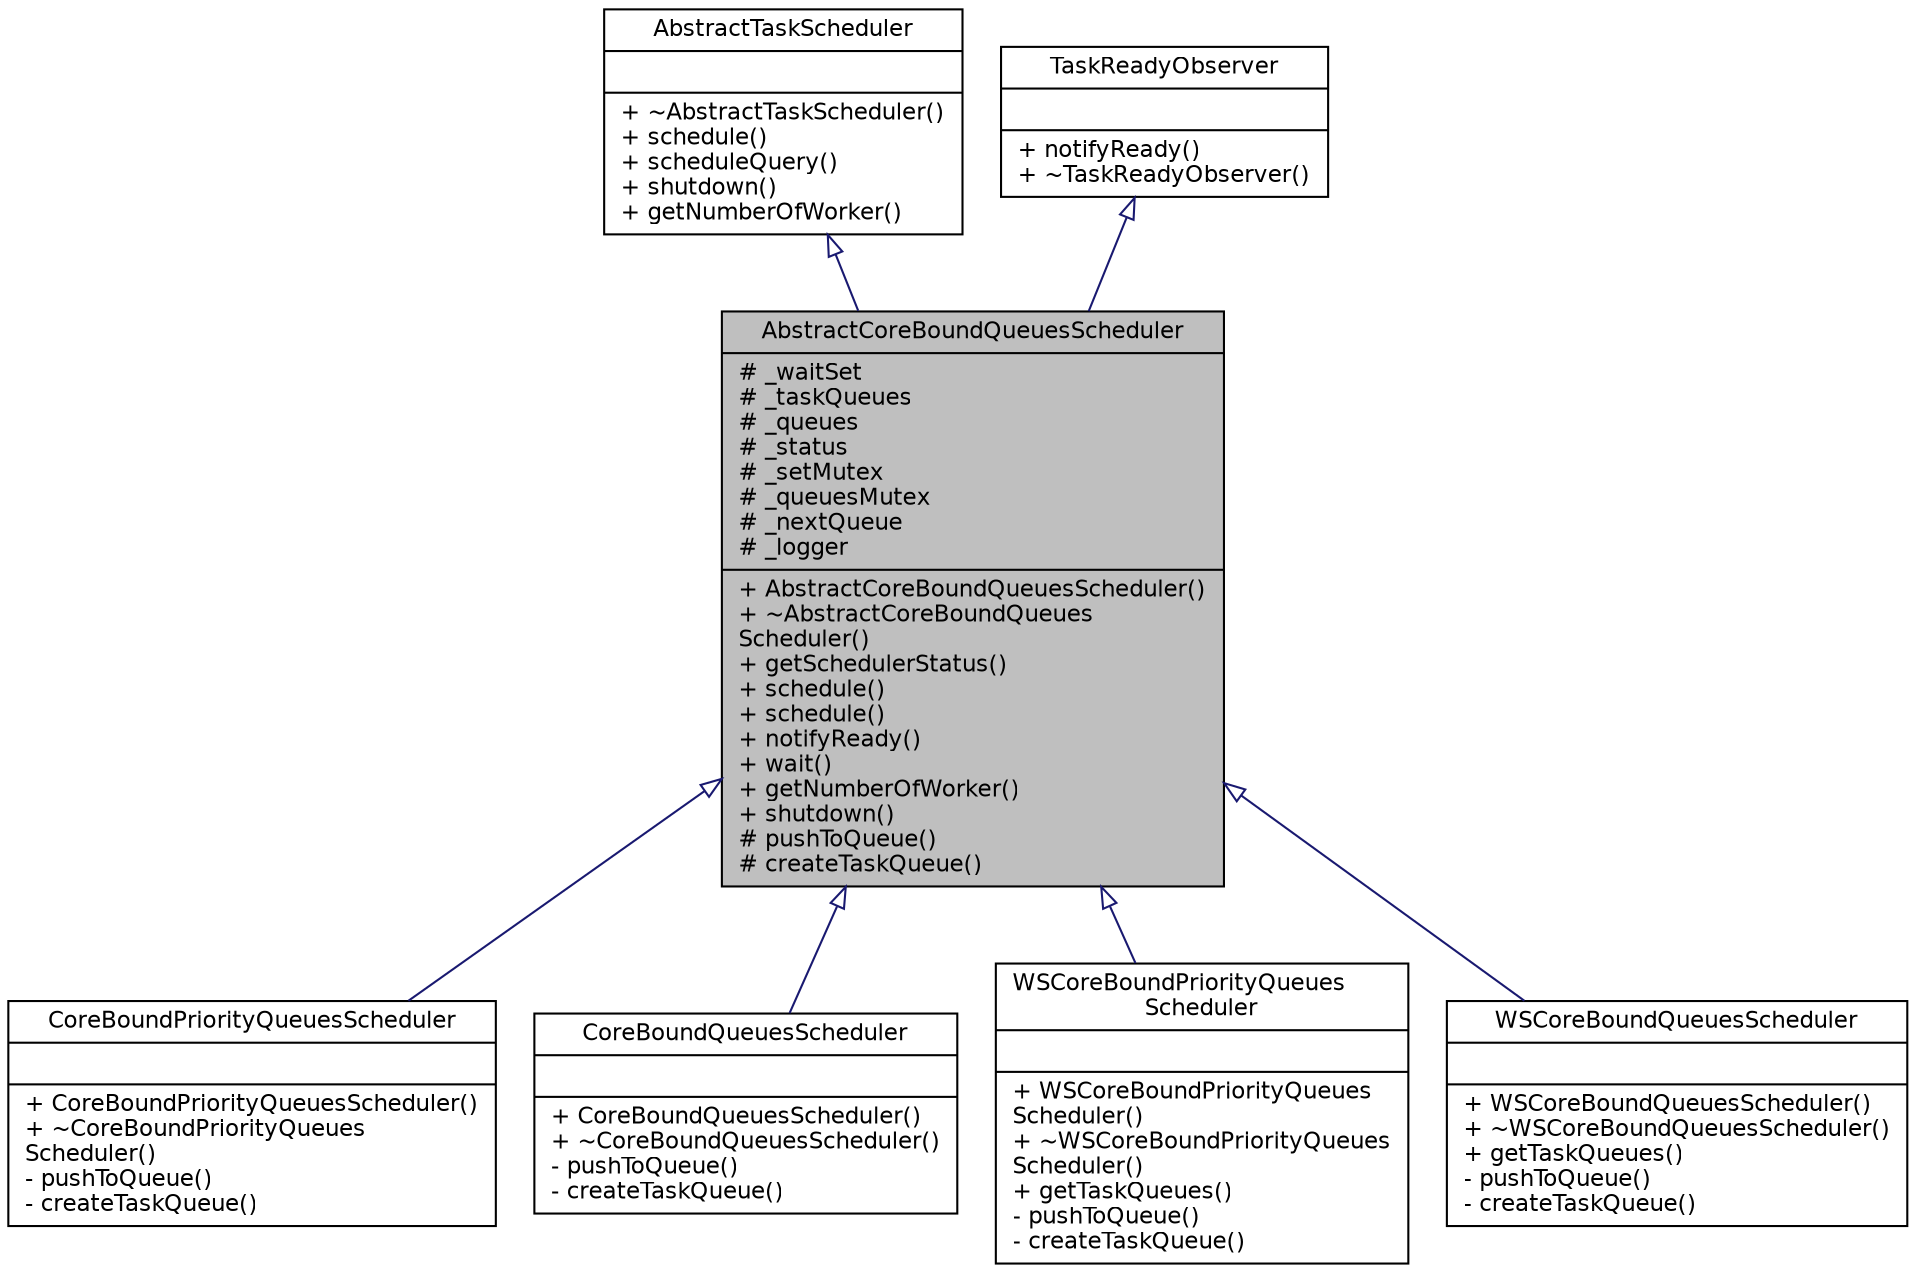 digraph "AbstractCoreBoundQueuesScheduler"
{
  edge [fontname="Helvetica",fontsize="11",labelfontname="Helvetica",labelfontsize="11"];
  node [fontname="Helvetica",fontsize="11",shape=record];
  Node1 [label="{AbstractCoreBoundQueuesScheduler\n|# _waitSet\l# _taskQueues\l# _queues\l# _status\l# _setMutex\l# _queuesMutex\l# _nextQueue\l# _logger\l|+ AbstractCoreBoundQueuesScheduler()\l+ ~AbstractCoreBoundQueues\lScheduler()\l+ getSchedulerStatus()\l+ schedule()\l+ schedule()\l+ notifyReady()\l+ wait()\l+ getNumberOfWorker()\l+ shutdown()\l# pushToQueue()\l# createTaskQueue()\l}",height=0.2,width=0.4,color="black", fillcolor="grey75", style="filled" fontcolor="black"];
  Node2 -> Node1 [dir="back",color="midnightblue",fontsize="11",style="solid",arrowtail="onormal",fontname="Helvetica"];
  Node2 [label="{AbstractTaskScheduler\n||+ ~AbstractTaskScheduler()\l+ schedule()\l+ scheduleQuery()\l+ shutdown()\l+ getNumberOfWorker()\l}",height=0.2,width=0.4,color="black", fillcolor="white", style="filled",URL="$class_abstract_task_scheduler.html"];
  Node3 -> Node1 [dir="back",color="midnightblue",fontsize="11",style="solid",arrowtail="onormal",fontname="Helvetica"];
  Node3 [label="{TaskReadyObserver\n||+ notifyReady()\l+ ~TaskReadyObserver()\l}",height=0.2,width=0.4,color="black", fillcolor="white", style="filled",URL="$class_task_ready_observer.html"];
  Node1 -> Node4 [dir="back",color="midnightblue",fontsize="11",style="solid",arrowtail="onormal",fontname="Helvetica"];
  Node4 [label="{CoreBoundPriorityQueuesScheduler\n||+ CoreBoundPriorityQueuesScheduler()\l+ ~CoreBoundPriorityQueues\lScheduler()\l- pushToQueue()\l- createTaskQueue()\l}",height=0.2,width=0.4,color="black", fillcolor="white", style="filled",URL="$class_core_bound_priority_queues_scheduler.html"];
  Node1 -> Node5 [dir="back",color="midnightblue",fontsize="11",style="solid",arrowtail="onormal",fontname="Helvetica"];
  Node5 [label="{CoreBoundQueuesScheduler\n||+ CoreBoundQueuesScheduler()\l+ ~CoreBoundQueuesScheduler()\l- pushToQueue()\l- createTaskQueue()\l}",height=0.2,width=0.4,color="black", fillcolor="white", style="filled",URL="$class_core_bound_queues_scheduler.html"];
  Node1 -> Node6 [dir="back",color="midnightblue",fontsize="11",style="solid",arrowtail="onormal",fontname="Helvetica"];
  Node6 [label="{WSCoreBoundPriorityQueues\lScheduler\n||+ WSCoreBoundPriorityQueues\lScheduler()\l+ ~WSCoreBoundPriorityQueues\lScheduler()\l+ getTaskQueues()\l- pushToQueue()\l- createTaskQueue()\l}",height=0.2,width=0.4,color="black", fillcolor="white", style="filled",URL="$class_w_s_core_bound_priority_queues_scheduler.html"];
  Node1 -> Node7 [dir="back",color="midnightblue",fontsize="11",style="solid",arrowtail="onormal",fontname="Helvetica"];
  Node7 [label="{WSCoreBoundQueuesScheduler\n||+ WSCoreBoundQueuesScheduler()\l+ ~WSCoreBoundQueuesScheduler()\l+ getTaskQueues()\l- pushToQueue()\l- createTaskQueue()\l}",height=0.2,width=0.4,color="black", fillcolor="white", style="filled",URL="$class_w_s_core_bound_queues_scheduler.html"];
}
